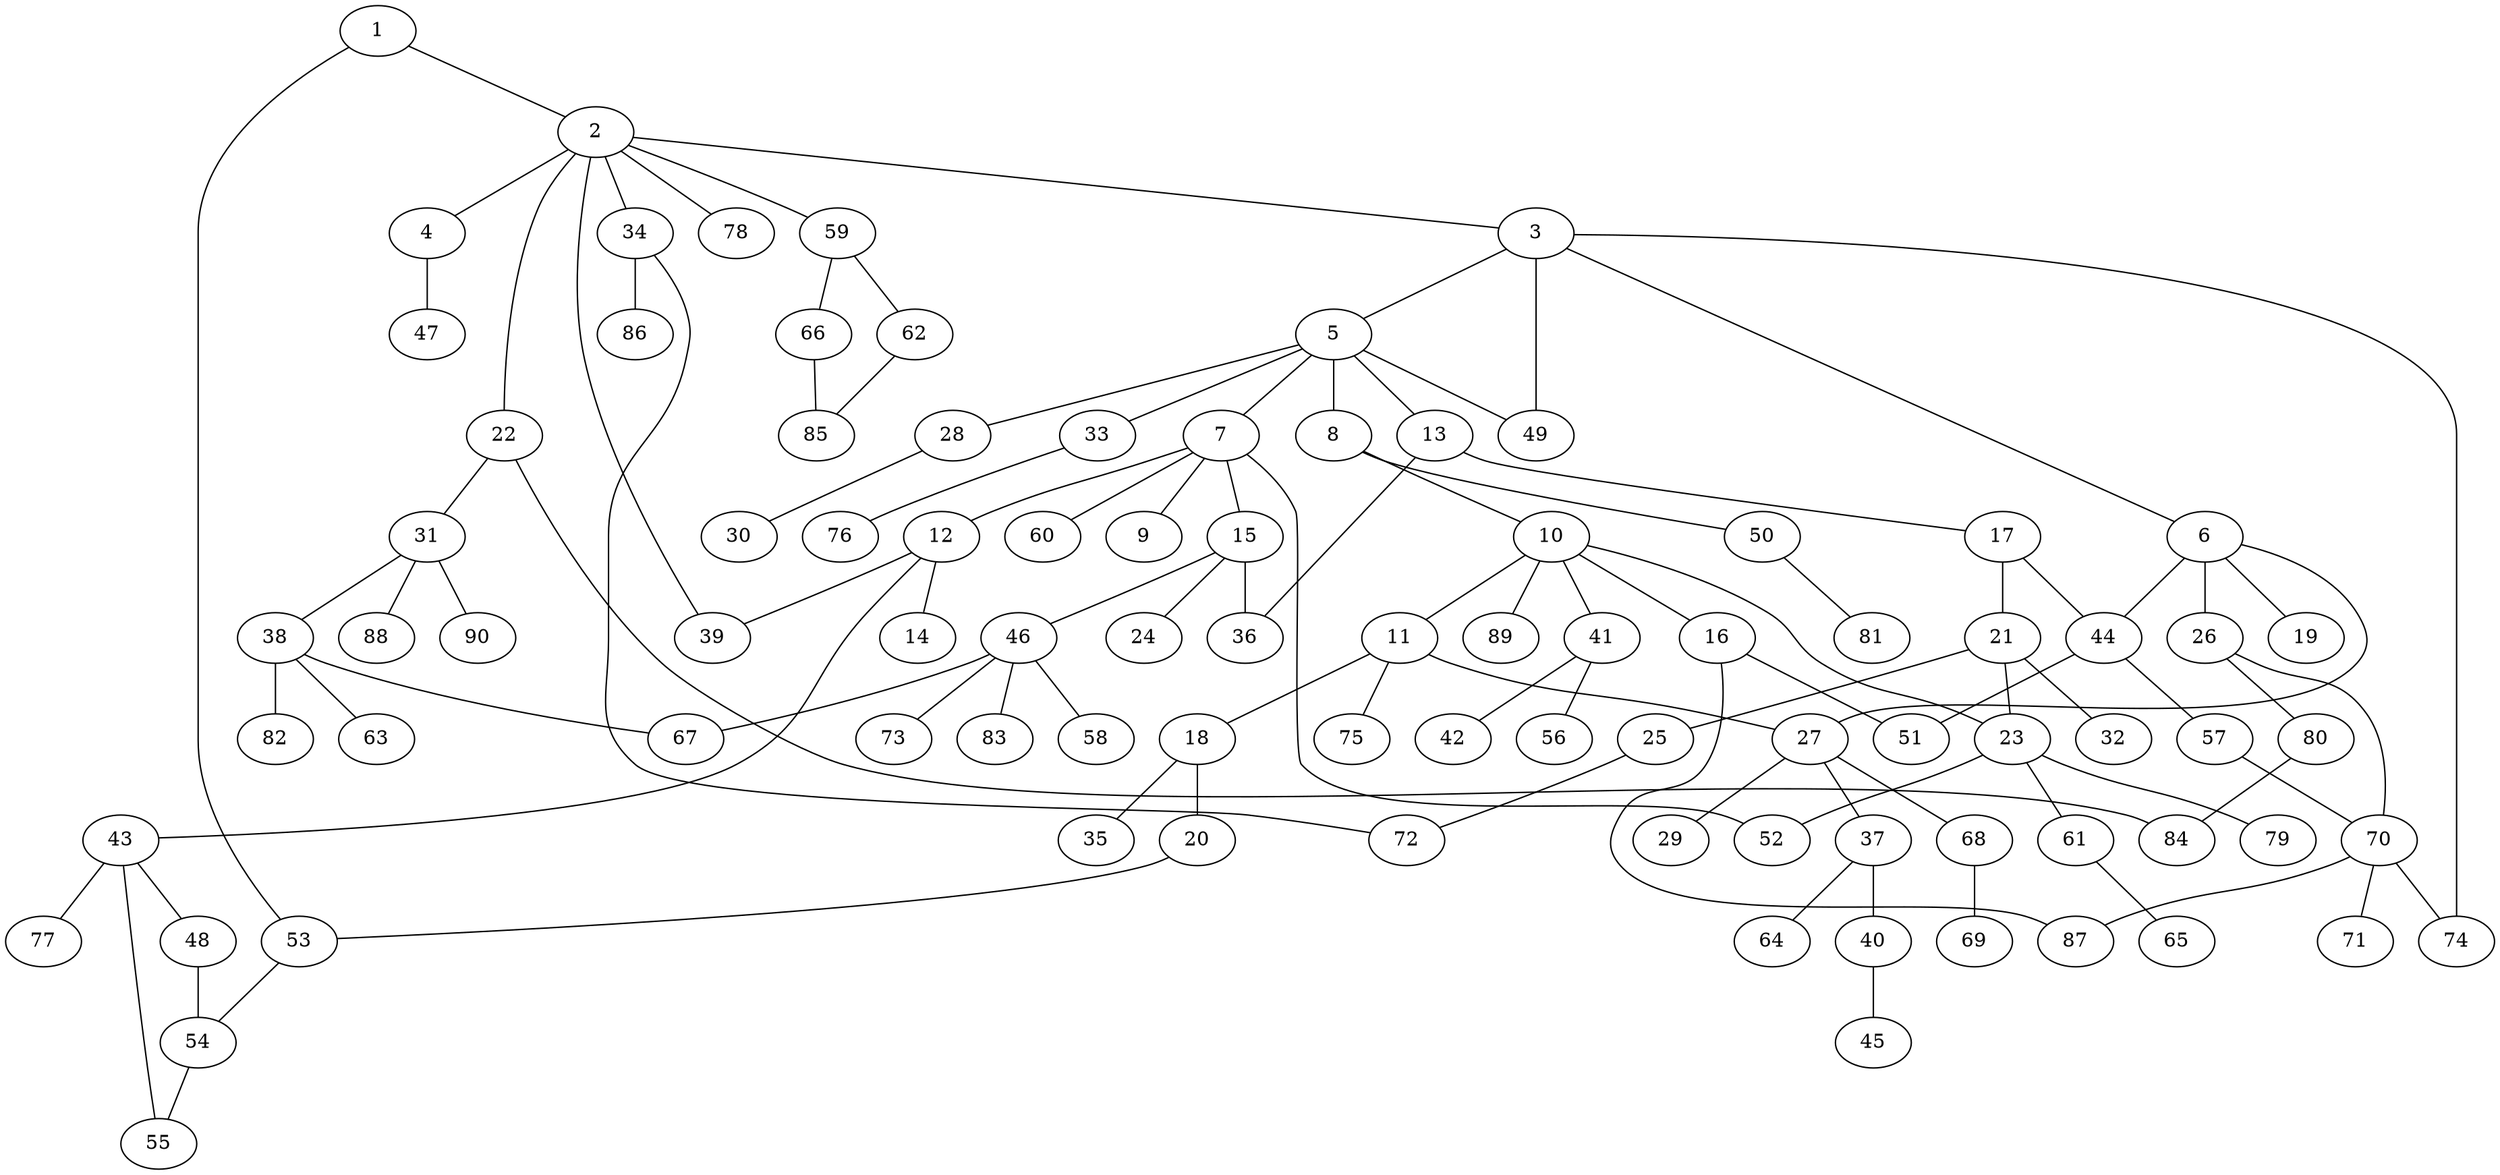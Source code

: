 graph graphname {1--2
1--53
2--3
2--4
2--22
2--34
2--39
2--59
2--78
3--5
3--6
3--49
3--74
4--47
5--7
5--8
5--13
5--28
5--33
5--49
6--19
6--26
6--27
6--44
7--9
7--12
7--15
7--52
7--60
8--10
8--50
10--11
10--16
10--23
10--41
10--89
11--18
11--27
11--75
12--14
12--39
12--43
13--17
13--36
15--24
15--36
15--46
16--51
16--87
17--21
17--44
18--20
18--35
20--53
21--23
21--25
21--32
22--31
22--84
23--52
23--61
23--79
25--72
26--70
26--80
27--29
27--37
27--68
28--30
31--38
31--88
31--90
33--76
34--72
34--86
37--40
37--64
38--63
38--67
38--82
40--45
41--42
41--56
43--48
43--55
43--77
44--51
44--57
46--58
46--67
46--73
46--83
48--54
50--81
53--54
54--55
57--70
59--62
59--66
61--65
62--85
66--85
68--69
70--71
70--74
70--87
80--84
}
